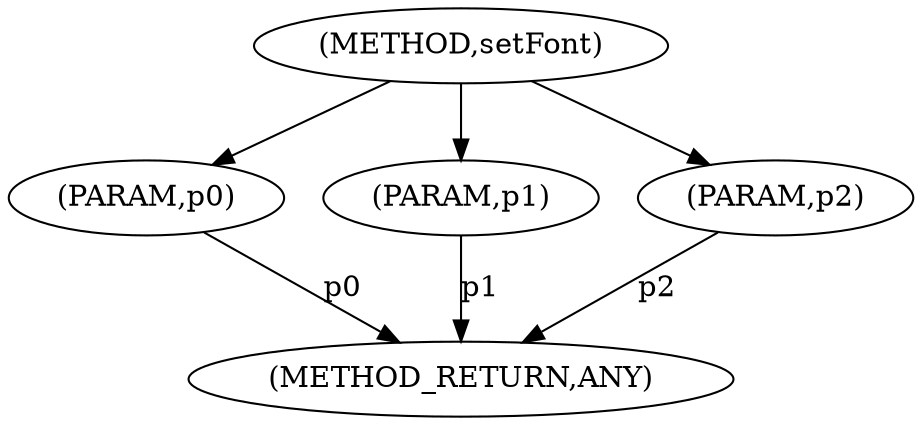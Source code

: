 digraph "setFont" {  
"1165" [label = <(METHOD,setFont)> ]
"1170" [label = <(METHOD_RETURN,ANY)> ]
"1166" [label = <(PARAM,p0)> ]
"1167" [label = <(PARAM,p1)> ]
"1168" [label = <(PARAM,p2)> ]
  "1166" -> "1170"  [ label = "p0"] 
  "1167" -> "1170"  [ label = "p1"] 
  "1168" -> "1170"  [ label = "p2"] 
  "1165" -> "1166" 
  "1165" -> "1167" 
  "1165" -> "1168" 
}
